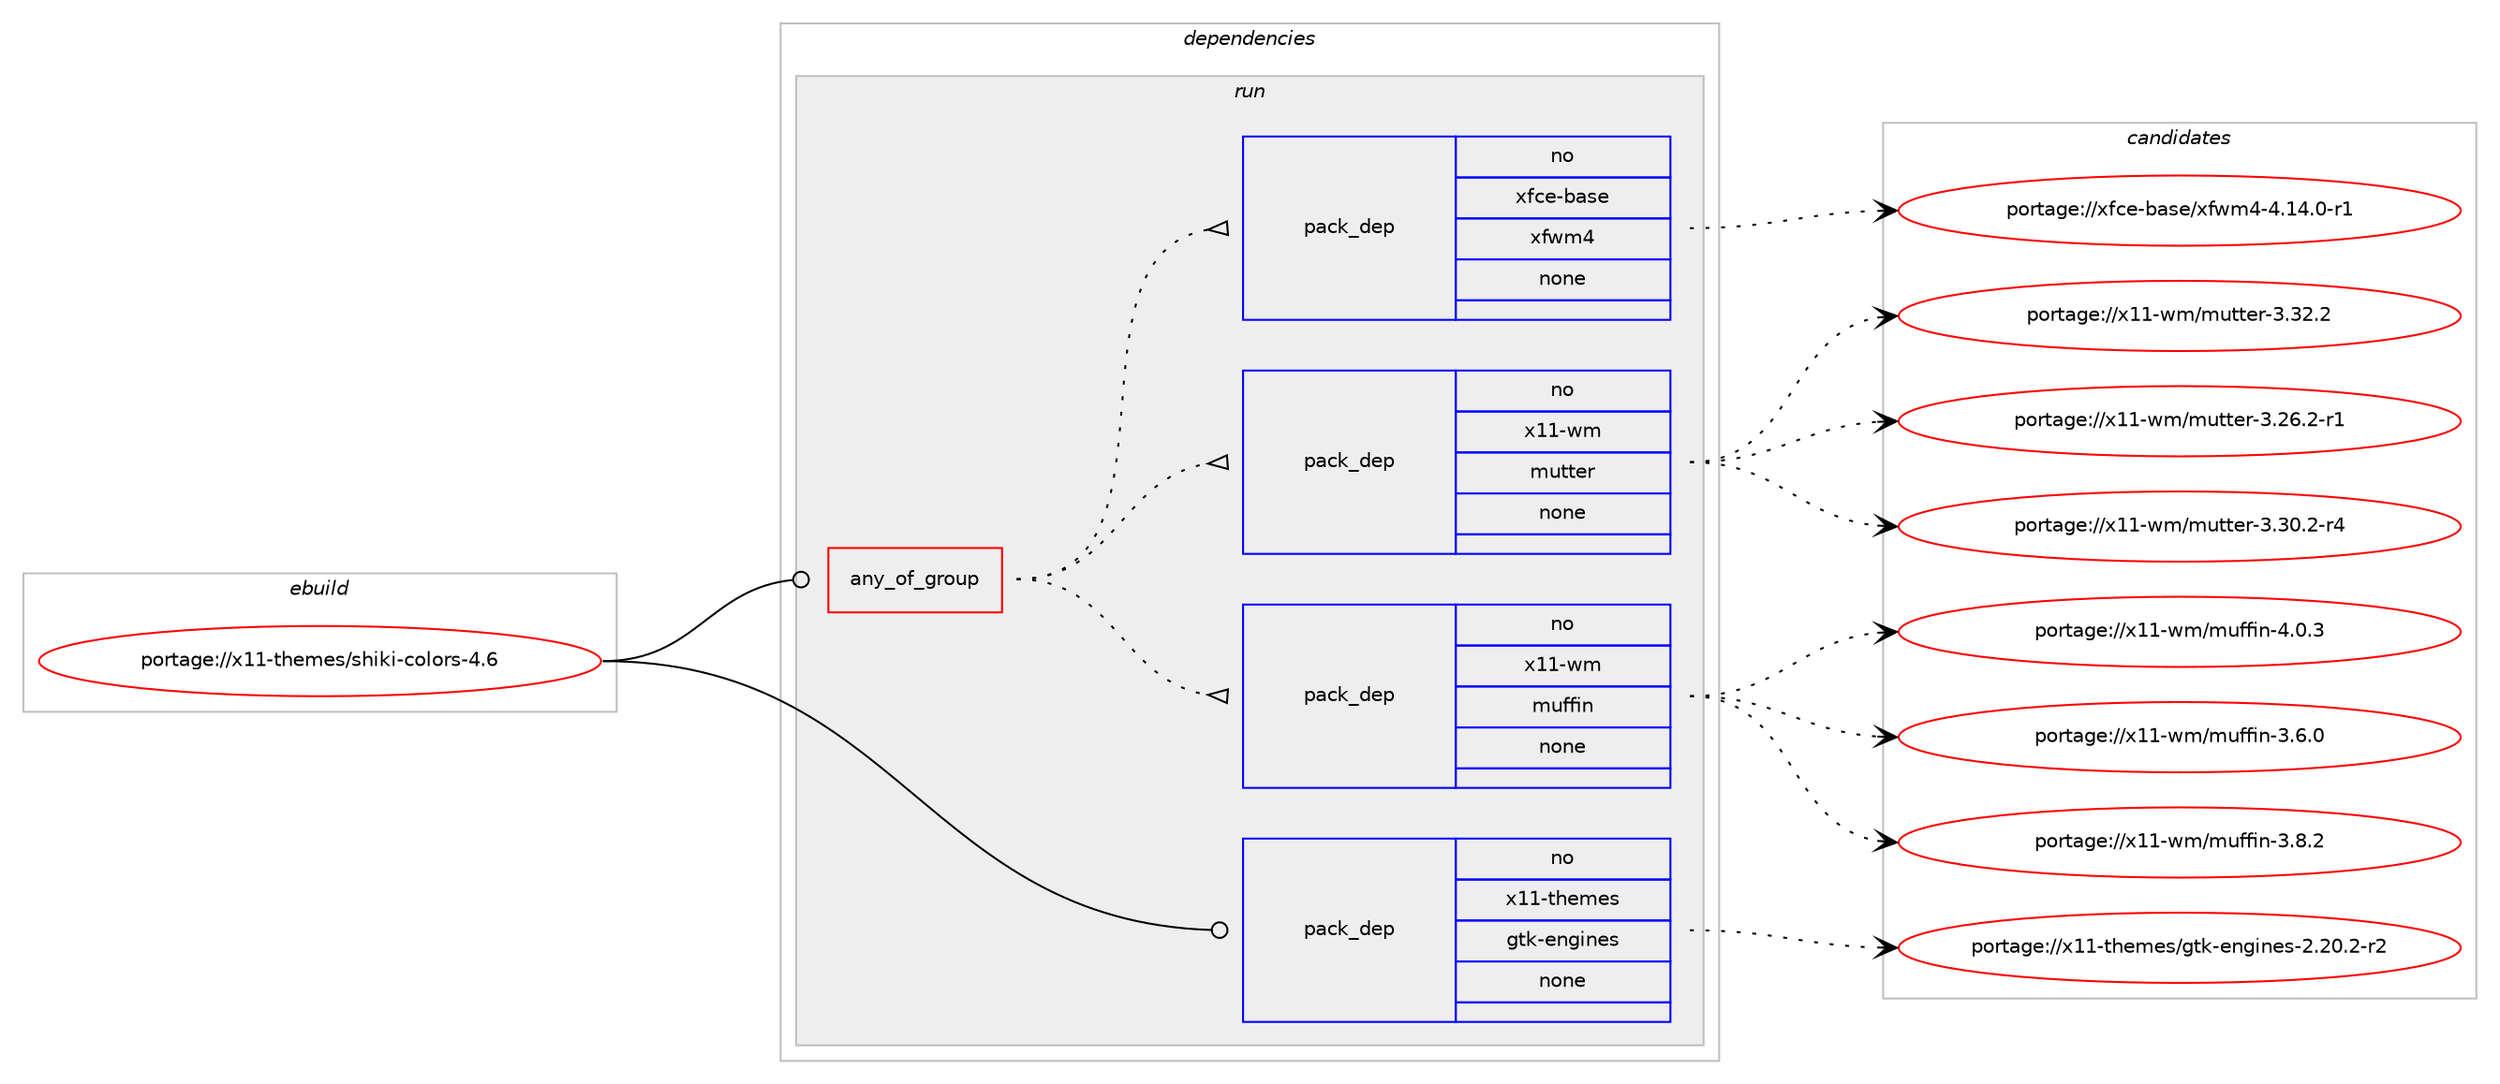 digraph prolog {

# *************
# Graph options
# *************

newrank=true;
concentrate=true;
compound=true;
graph [rankdir=LR,fontname=Helvetica,fontsize=10,ranksep=1.5];#, ranksep=2.5, nodesep=0.2];
edge  [arrowhead=vee];
node  [fontname=Helvetica,fontsize=10];

# **********
# The ebuild
# **********

subgraph cluster_leftcol {
color=gray;
rank=same;
label=<<i>ebuild</i>>;
id [label="portage://x11-themes/shiki-colors-4.6", color=red, width=4, href="../x11-themes/shiki-colors-4.6.svg"];
}

# ****************
# The dependencies
# ****************

subgraph cluster_midcol {
color=gray;
label=<<i>dependencies</i>>;
subgraph cluster_compile {
fillcolor="#eeeeee";
style=filled;
label=<<i>compile</i>>;
}
subgraph cluster_compileandrun {
fillcolor="#eeeeee";
style=filled;
label=<<i>compile and run</i>>;
}
subgraph cluster_run {
fillcolor="#eeeeee";
style=filled;
label=<<i>run</i>>;
subgraph any8013 {
dependency458528 [label=<<TABLE BORDER="0" CELLBORDER="1" CELLSPACING="0" CELLPADDING="4"><TR><TD CELLPADDING="10">any_of_group</TD></TR></TABLE>>, shape=none, color=red];subgraph pack341199 {
dependency458529 [label=<<TABLE BORDER="0" CELLBORDER="1" CELLSPACING="0" CELLPADDING="4" WIDTH="220"><TR><TD ROWSPAN="6" CELLPADDING="30">pack_dep</TD></TR><TR><TD WIDTH="110">no</TD></TR><TR><TD>x11-wm</TD></TR><TR><TD>muffin</TD></TR><TR><TD>none</TD></TR><TR><TD></TD></TR></TABLE>>, shape=none, color=blue];
}
dependency458528:e -> dependency458529:w [weight=20,style="dotted",arrowhead="oinv"];
subgraph pack341200 {
dependency458530 [label=<<TABLE BORDER="0" CELLBORDER="1" CELLSPACING="0" CELLPADDING="4" WIDTH="220"><TR><TD ROWSPAN="6" CELLPADDING="30">pack_dep</TD></TR><TR><TD WIDTH="110">no</TD></TR><TR><TD>x11-wm</TD></TR><TR><TD>mutter</TD></TR><TR><TD>none</TD></TR><TR><TD></TD></TR></TABLE>>, shape=none, color=blue];
}
dependency458528:e -> dependency458530:w [weight=20,style="dotted",arrowhead="oinv"];
subgraph pack341201 {
dependency458531 [label=<<TABLE BORDER="0" CELLBORDER="1" CELLSPACING="0" CELLPADDING="4" WIDTH="220"><TR><TD ROWSPAN="6" CELLPADDING="30">pack_dep</TD></TR><TR><TD WIDTH="110">no</TD></TR><TR><TD>xfce-base</TD></TR><TR><TD>xfwm4</TD></TR><TR><TD>none</TD></TR><TR><TD></TD></TR></TABLE>>, shape=none, color=blue];
}
dependency458528:e -> dependency458531:w [weight=20,style="dotted",arrowhead="oinv"];
}
id:e -> dependency458528:w [weight=20,style="solid",arrowhead="odot"];
subgraph pack341202 {
dependency458532 [label=<<TABLE BORDER="0" CELLBORDER="1" CELLSPACING="0" CELLPADDING="4" WIDTH="220"><TR><TD ROWSPAN="6" CELLPADDING="30">pack_dep</TD></TR><TR><TD WIDTH="110">no</TD></TR><TR><TD>x11-themes</TD></TR><TR><TD>gtk-engines</TD></TR><TR><TD>none</TD></TR><TR><TD></TD></TR></TABLE>>, shape=none, color=blue];
}
id:e -> dependency458532:w [weight=20,style="solid",arrowhead="odot"];
}
}

# **************
# The candidates
# **************

subgraph cluster_choices {
rank=same;
color=gray;
label=<<i>candidates</i>>;

subgraph choice341199 {
color=black;
nodesep=1;
choiceportage12049494511910947109117102102105110455146544648 [label="portage://x11-wm/muffin-3.6.0", color=red, width=4,href="../x11-wm/muffin-3.6.0.svg"];
choiceportage12049494511910947109117102102105110455146564650 [label="portage://x11-wm/muffin-3.8.2", color=red, width=4,href="../x11-wm/muffin-3.8.2.svg"];
choiceportage12049494511910947109117102102105110455246484651 [label="portage://x11-wm/muffin-4.0.3", color=red, width=4,href="../x11-wm/muffin-4.0.3.svg"];
dependency458529:e -> choiceportage12049494511910947109117102102105110455146544648:w [style=dotted,weight="100"];
dependency458529:e -> choiceportage12049494511910947109117102102105110455146564650:w [style=dotted,weight="100"];
dependency458529:e -> choiceportage12049494511910947109117102102105110455246484651:w [style=dotted,weight="100"];
}
subgraph choice341200 {
color=black;
nodesep=1;
choiceportage12049494511910947109117116116101114455146505446504511449 [label="portage://x11-wm/mutter-3.26.2-r1", color=red, width=4,href="../x11-wm/mutter-3.26.2-r1.svg"];
choiceportage12049494511910947109117116116101114455146514846504511452 [label="portage://x11-wm/mutter-3.30.2-r4", color=red, width=4,href="../x11-wm/mutter-3.30.2-r4.svg"];
choiceportage1204949451191094710911711611610111445514651504650 [label="portage://x11-wm/mutter-3.32.2", color=red, width=4,href="../x11-wm/mutter-3.32.2.svg"];
dependency458530:e -> choiceportage12049494511910947109117116116101114455146505446504511449:w [style=dotted,weight="100"];
dependency458530:e -> choiceportage12049494511910947109117116116101114455146514846504511452:w [style=dotted,weight="100"];
dependency458530:e -> choiceportage1204949451191094710911711611610111445514651504650:w [style=dotted,weight="100"];
}
subgraph choice341201 {
color=black;
nodesep=1;
choiceportage120102991014598971151014712010211910952455246495246484511449 [label="portage://xfce-base/xfwm4-4.14.0-r1", color=red, width=4,href="../xfce-base/xfwm4-4.14.0-r1.svg"];
dependency458531:e -> choiceportage120102991014598971151014712010211910952455246495246484511449:w [style=dotted,weight="100"];
}
subgraph choice341202 {
color=black;
nodesep=1;
choiceportage1204949451161041011091011154710311610745101110103105110101115455046504846504511450 [label="portage://x11-themes/gtk-engines-2.20.2-r2", color=red, width=4,href="../x11-themes/gtk-engines-2.20.2-r2.svg"];
dependency458532:e -> choiceportage1204949451161041011091011154710311610745101110103105110101115455046504846504511450:w [style=dotted,weight="100"];
}
}

}
